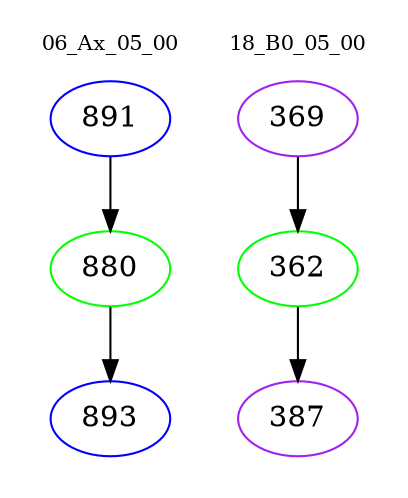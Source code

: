 digraph{
subgraph cluster_0 {
color = white
label = "06_Ax_05_00";
fontsize=10;
T0_891 [label="891", color="blue"]
T0_891 -> T0_880 [color="black"]
T0_880 [label="880", color="green"]
T0_880 -> T0_893 [color="black"]
T0_893 [label="893", color="blue"]
}
subgraph cluster_1 {
color = white
label = "18_B0_05_00";
fontsize=10;
T1_369 [label="369", color="purple"]
T1_369 -> T1_362 [color="black"]
T1_362 [label="362", color="green"]
T1_362 -> T1_387 [color="black"]
T1_387 [label="387", color="purple"]
}
}
